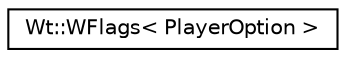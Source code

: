 digraph "Graphical Class Hierarchy"
{
 // LATEX_PDF_SIZE
  edge [fontname="Helvetica",fontsize="10",labelfontname="Helvetica",labelfontsize="10"];
  node [fontname="Helvetica",fontsize="10",shape=record];
  rankdir="LR";
  Node0 [label="Wt::WFlags\< PlayerOption \>",height=0.2,width=0.4,color="black", fillcolor="white", style="filled",URL="$classWt_1_1WFlags.html",tooltip=" "];
}
